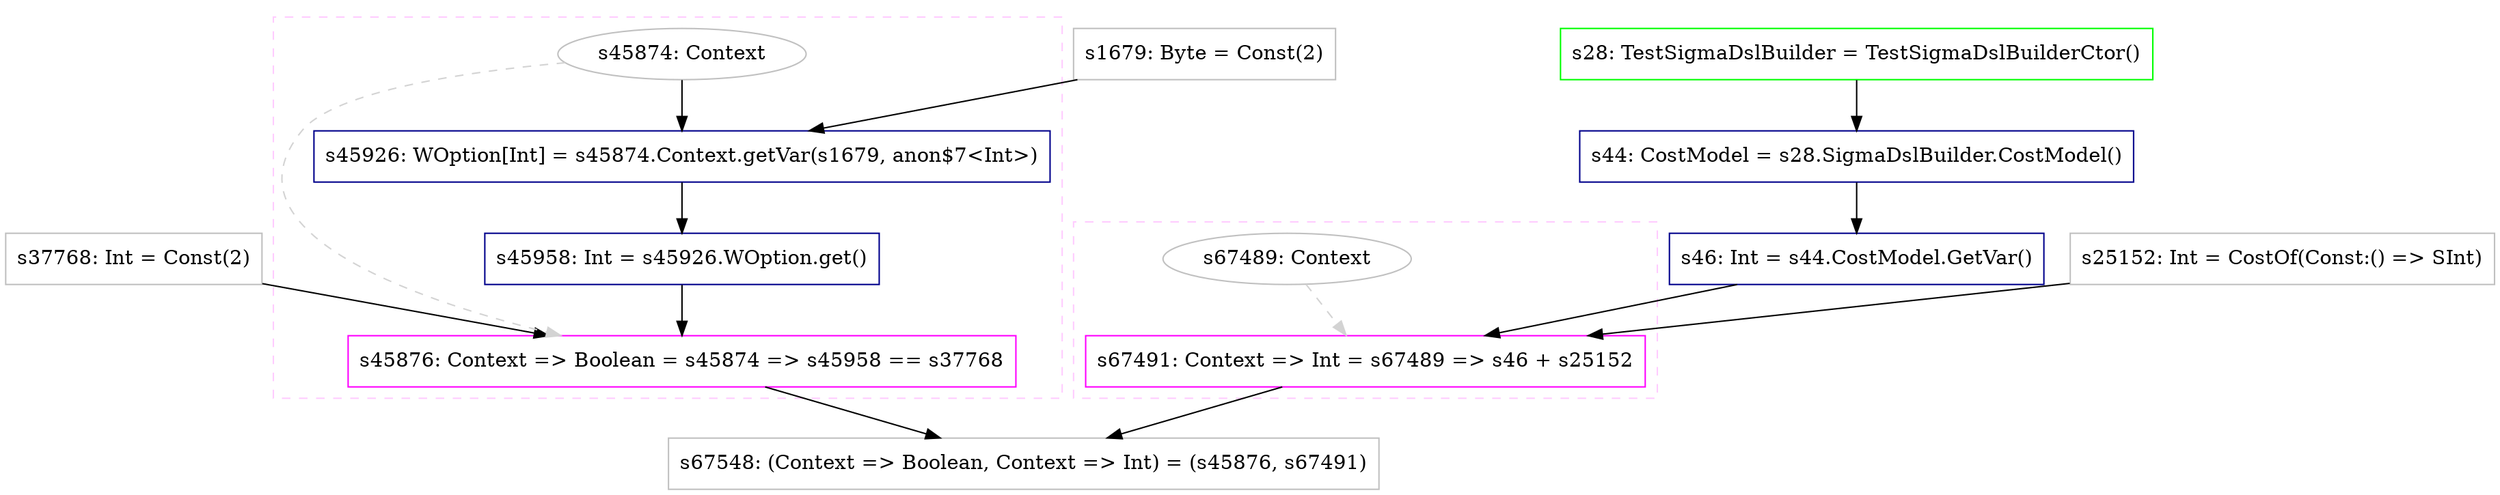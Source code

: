 digraph "GetVar1" {
concentrate=true
node [style=filled, fillcolor=orangered]

"s37768" [
label="s37768: Int = Const(2)"
shape=box, color=gray, tooltip="s37768:Int", style=filled, fillcolor=white
]
"s1679" [
label="s1679: Byte = Const(2)"
shape=box, color=gray, tooltip="s1679:Byte", style=filled, fillcolor=white
]
subgraph cluster_s45876 {
style=dashed; color="#FFCCFF"
"s45874" [
label="s45874: Context"
shape=oval, color=gray, tooltip="s45874:Context", style=filled, fillcolor=white
]
"s45876" [
label="s45876: Context => Boolean = s45874 => s45958 == s37768"
shape=box, color=magenta, tooltip="s45876:Context => Boolean", style=filled, fillcolor=white
]
{rank=source; s45874}
"s45926" [
label="s45926: WOption[Int] = s45874.Context.getVar(s1679, anon$7<Int>)"
shape=box, color=darkblue, tooltip="s45926:WOption[Int]", style=filled, fillcolor=white
]
"s45958" [
label="s45958: Int = s45926.WOption.get()"
shape=box, color=darkblue, tooltip="s45958:Int", style=filled, fillcolor=white
]
{rank=sink; s45876}
}
"s28" [
label="s28: TestSigmaDslBuilder = TestSigmaDslBuilderCtor()"
shape=box, color=green, tooltip="s28:TestSigmaDslBuilder", style=filled, fillcolor=white
]
"s44" [
label="s44: CostModel = s28.SigmaDslBuilder.CostModel()"
shape=box, color=darkblue, tooltip="s44:CostModel", style=filled, fillcolor=white
]
"s46" [
label="s46: Int = s44.CostModel.GetVar()"
shape=box, color=darkblue, tooltip="s46:Int", style=filled, fillcolor=white
]
"s25152" [
label="s25152: Int = CostOf(Const:() => SInt)"
shape=box, color=gray, tooltip="s25152:Int", style=filled, fillcolor=white
]
subgraph cluster_s67491 {
style=dashed; color="#FFCCFF"
"s67489" [
label="s67489: Context"
shape=oval, color=gray, tooltip="s67489:Context", style=filled, fillcolor=white
]
"s67491" [
label="s67491: Context => Int = s67489 => s46 + s25152"
shape=box, color=magenta, tooltip="s67491:Context => Int", style=filled, fillcolor=white
]
{rank=source; s67489}
{rank=sink; s67491}
}
"s67548" [
label="s67548: (Context => Boolean, Context => Int) = (s45876, s67491)"
shape=box, color=gray, tooltip="s67548:(Context => Boolean, Context => Int)", style=filled, fillcolor=white
]
"s44" -> "s46" [style=solid]
"s45874" -> "s45876" [style=dashed, color=lightgray, weight=0]
"s45958" -> "s45876" [style=solid]
"s37768" -> "s45876" [style=solid]
"s28" -> "s44" [style=solid]
"s45876" -> "s67548" [style=solid]
"s67491" -> "s67548" [style=solid]
"s67489" -> "s67491" [style=dashed, color=lightgray, weight=0]
"s46" -> "s67491" [style=solid]
"s25152" -> "s67491" [style=solid]
"s45874" -> "s45926" [style=solid]
"s1679" -> "s45926" [style=solid]
"s45926" -> "s45958" [style=solid]
}
